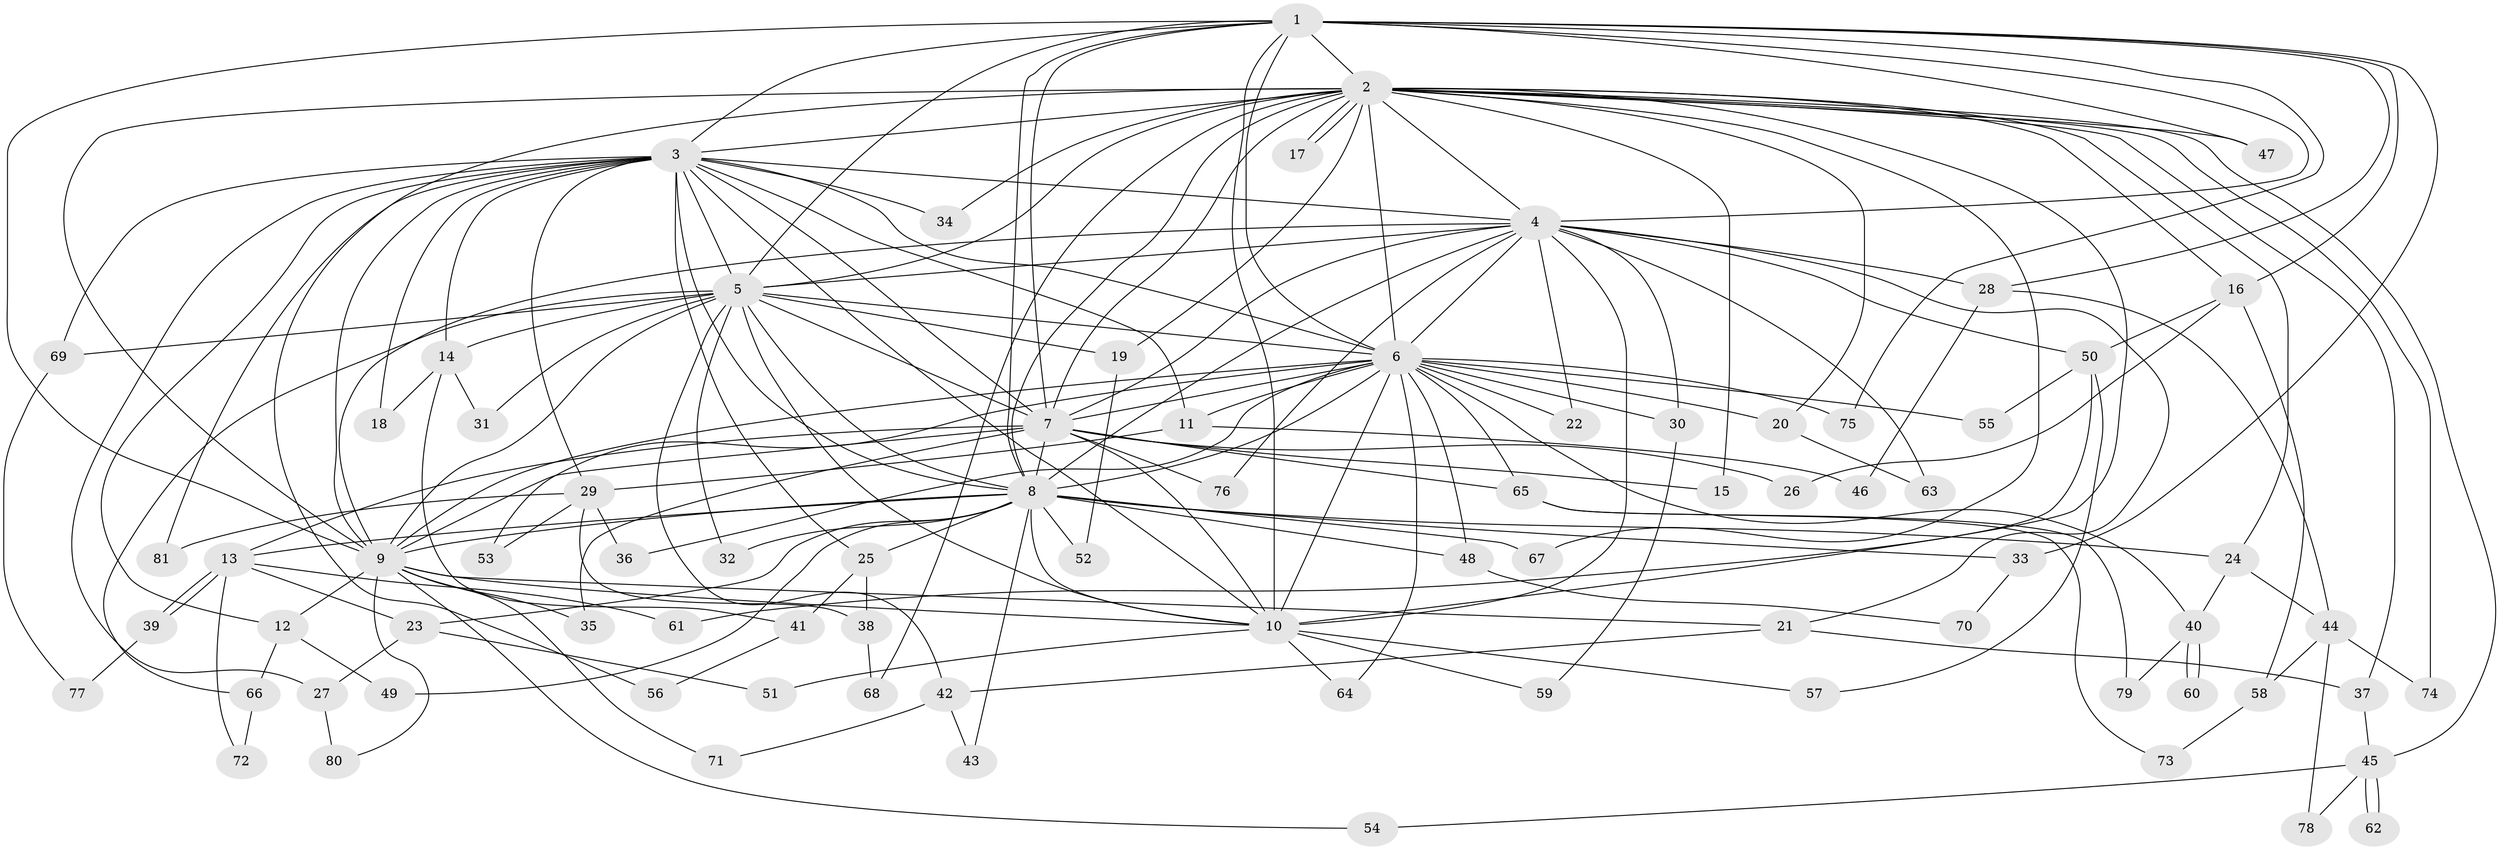 // coarse degree distribution, {12: 0.017241379310344827, 28: 0.017241379310344827, 23: 0.017241379310344827, 15: 0.017241379310344827, 19: 0.017241379310344827, 16: 0.017241379310344827, 13: 0.017241379310344827, 11: 0.017241379310344827, 4: 0.1206896551724138, 5: 0.06896551724137931, 2: 0.4482758620689655, 3: 0.15517241379310345, 6: 0.034482758620689655, 1: 0.034482758620689655}
// Generated by graph-tools (version 1.1) at 2025/51/02/27/25 19:51:53]
// undirected, 81 vertices, 187 edges
graph export_dot {
graph [start="1"]
  node [color=gray90,style=filled];
  1;
  2;
  3;
  4;
  5;
  6;
  7;
  8;
  9;
  10;
  11;
  12;
  13;
  14;
  15;
  16;
  17;
  18;
  19;
  20;
  21;
  22;
  23;
  24;
  25;
  26;
  27;
  28;
  29;
  30;
  31;
  32;
  33;
  34;
  35;
  36;
  37;
  38;
  39;
  40;
  41;
  42;
  43;
  44;
  45;
  46;
  47;
  48;
  49;
  50;
  51;
  52;
  53;
  54;
  55;
  56;
  57;
  58;
  59;
  60;
  61;
  62;
  63;
  64;
  65;
  66;
  67;
  68;
  69;
  70;
  71;
  72;
  73;
  74;
  75;
  76;
  77;
  78;
  79;
  80;
  81;
  1 -- 2;
  1 -- 3;
  1 -- 4;
  1 -- 5;
  1 -- 6;
  1 -- 7;
  1 -- 8;
  1 -- 9;
  1 -- 10;
  1 -- 16;
  1 -- 28;
  1 -- 33;
  1 -- 47;
  1 -- 75;
  2 -- 3;
  2 -- 4;
  2 -- 5;
  2 -- 6;
  2 -- 7;
  2 -- 8;
  2 -- 9;
  2 -- 10;
  2 -- 15;
  2 -- 16;
  2 -- 17;
  2 -- 17;
  2 -- 19;
  2 -- 20;
  2 -- 24;
  2 -- 34;
  2 -- 37;
  2 -- 45;
  2 -- 47;
  2 -- 56;
  2 -- 67;
  2 -- 68;
  2 -- 74;
  3 -- 4;
  3 -- 5;
  3 -- 6;
  3 -- 7;
  3 -- 8;
  3 -- 9;
  3 -- 10;
  3 -- 11;
  3 -- 12;
  3 -- 14;
  3 -- 18;
  3 -- 25;
  3 -- 27;
  3 -- 29;
  3 -- 34;
  3 -- 69;
  3 -- 81;
  4 -- 5;
  4 -- 6;
  4 -- 7;
  4 -- 8;
  4 -- 9;
  4 -- 10;
  4 -- 21;
  4 -- 22;
  4 -- 28;
  4 -- 30;
  4 -- 50;
  4 -- 63;
  4 -- 76;
  5 -- 6;
  5 -- 7;
  5 -- 8;
  5 -- 9;
  5 -- 10;
  5 -- 14;
  5 -- 19;
  5 -- 31;
  5 -- 32;
  5 -- 42;
  5 -- 66;
  5 -- 69;
  6 -- 7;
  6 -- 8;
  6 -- 9;
  6 -- 10;
  6 -- 11;
  6 -- 20;
  6 -- 22;
  6 -- 30;
  6 -- 36;
  6 -- 40;
  6 -- 48;
  6 -- 53;
  6 -- 55;
  6 -- 64;
  6 -- 65;
  6 -- 75;
  7 -- 8;
  7 -- 9;
  7 -- 10;
  7 -- 13;
  7 -- 15;
  7 -- 26;
  7 -- 35;
  7 -- 65;
  7 -- 76;
  8 -- 9;
  8 -- 10;
  8 -- 13;
  8 -- 23;
  8 -- 24;
  8 -- 25;
  8 -- 32;
  8 -- 33;
  8 -- 43;
  8 -- 48;
  8 -- 49;
  8 -- 52;
  8 -- 67;
  9 -- 10;
  9 -- 12;
  9 -- 21;
  9 -- 35;
  9 -- 54;
  9 -- 71;
  9 -- 80;
  10 -- 51;
  10 -- 57;
  10 -- 59;
  10 -- 64;
  11 -- 29;
  11 -- 46;
  12 -- 49;
  12 -- 66;
  13 -- 23;
  13 -- 39;
  13 -- 39;
  13 -- 61;
  13 -- 72;
  14 -- 18;
  14 -- 31;
  14 -- 41;
  16 -- 26;
  16 -- 50;
  16 -- 58;
  19 -- 52;
  20 -- 63;
  21 -- 37;
  21 -- 42;
  23 -- 27;
  23 -- 51;
  24 -- 40;
  24 -- 44;
  25 -- 38;
  25 -- 41;
  27 -- 80;
  28 -- 44;
  28 -- 46;
  29 -- 36;
  29 -- 38;
  29 -- 53;
  29 -- 81;
  30 -- 59;
  33 -- 70;
  37 -- 45;
  38 -- 68;
  39 -- 77;
  40 -- 60;
  40 -- 60;
  40 -- 79;
  41 -- 56;
  42 -- 43;
  42 -- 71;
  44 -- 58;
  44 -- 74;
  44 -- 78;
  45 -- 54;
  45 -- 62;
  45 -- 62;
  45 -- 78;
  48 -- 70;
  50 -- 55;
  50 -- 57;
  50 -- 61;
  58 -- 73;
  65 -- 73;
  65 -- 79;
  66 -- 72;
  69 -- 77;
}
